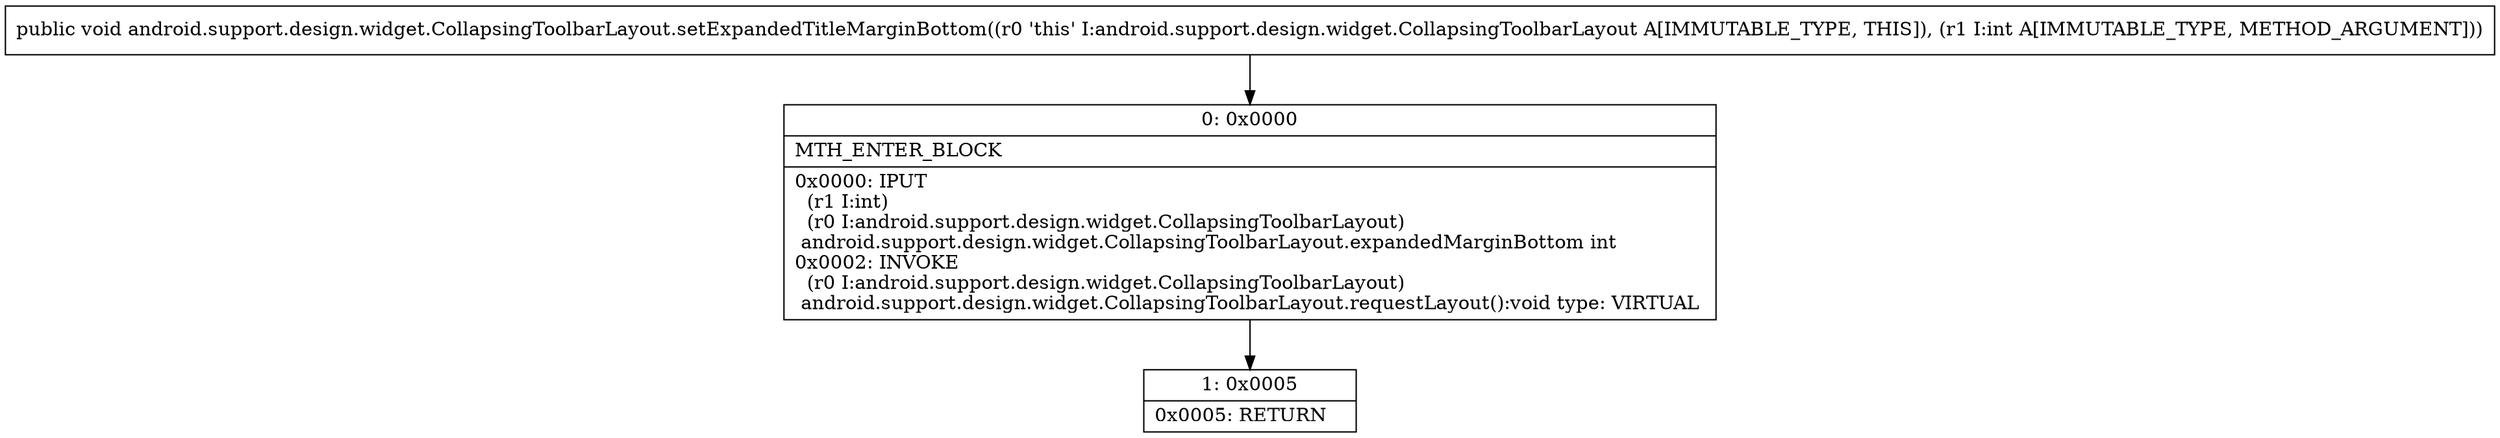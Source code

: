 digraph "CFG forandroid.support.design.widget.CollapsingToolbarLayout.setExpandedTitleMarginBottom(I)V" {
Node_0 [shape=record,label="{0\:\ 0x0000|MTH_ENTER_BLOCK\l|0x0000: IPUT  \l  (r1 I:int)\l  (r0 I:android.support.design.widget.CollapsingToolbarLayout)\l android.support.design.widget.CollapsingToolbarLayout.expandedMarginBottom int \l0x0002: INVOKE  \l  (r0 I:android.support.design.widget.CollapsingToolbarLayout)\l android.support.design.widget.CollapsingToolbarLayout.requestLayout():void type: VIRTUAL \l}"];
Node_1 [shape=record,label="{1\:\ 0x0005|0x0005: RETURN   \l}"];
MethodNode[shape=record,label="{public void android.support.design.widget.CollapsingToolbarLayout.setExpandedTitleMarginBottom((r0 'this' I:android.support.design.widget.CollapsingToolbarLayout A[IMMUTABLE_TYPE, THIS]), (r1 I:int A[IMMUTABLE_TYPE, METHOD_ARGUMENT])) }"];
MethodNode -> Node_0;
Node_0 -> Node_1;
}

